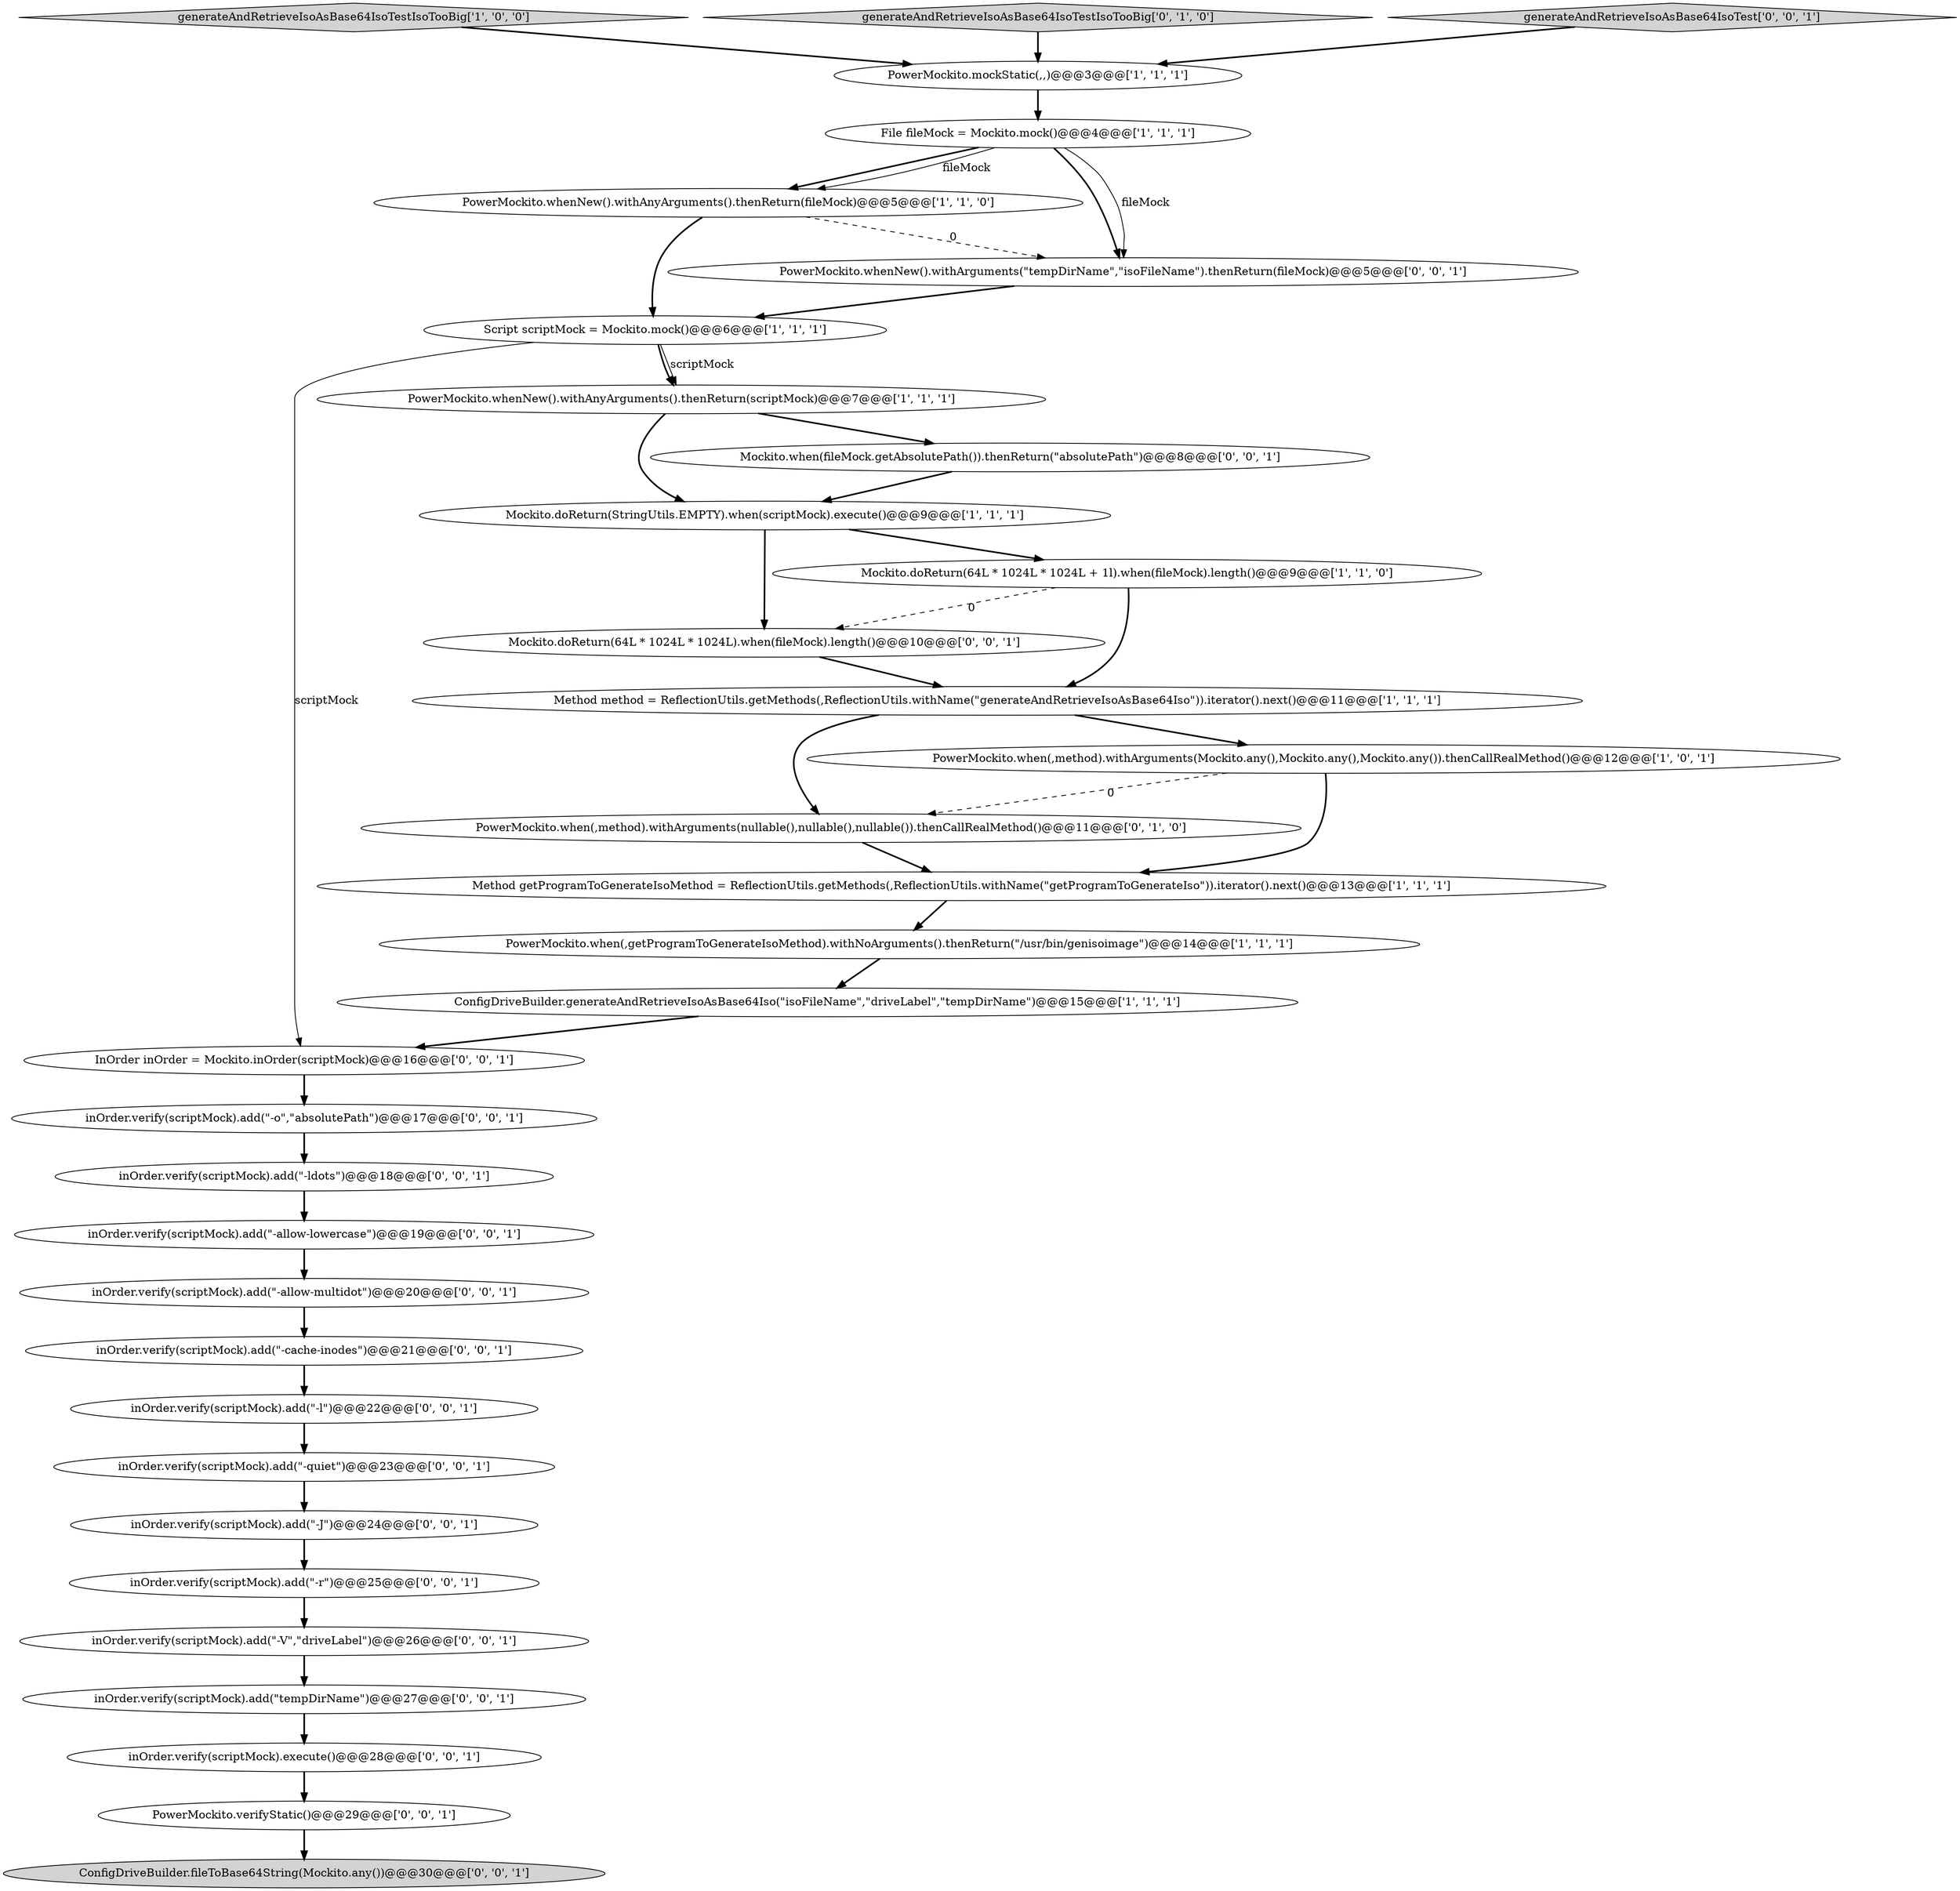 digraph {
3 [style = filled, label = "PowerMockito.mockStatic(,,)@@@3@@@['1', '1', '1']", fillcolor = white, shape = ellipse image = "AAA0AAABBB1BBB"];
31 [style = filled, label = "inOrder.verify(scriptMock).add(\"-cache-inodes\")@@@21@@@['0', '0', '1']", fillcolor = white, shape = ellipse image = "AAA0AAABBB3BBB"];
1 [style = filled, label = "Mockito.doReturn(StringUtils.EMPTY).when(scriptMock).execute()@@@9@@@['1', '1', '1']", fillcolor = white, shape = ellipse image = "AAA0AAABBB1BBB"];
26 [style = filled, label = "inOrder.verify(scriptMock).execute()@@@28@@@['0', '0', '1']", fillcolor = white, shape = ellipse image = "AAA0AAABBB3BBB"];
15 [style = filled, label = "inOrder.verify(scriptMock).add(\"-allow-lowercase\")@@@19@@@['0', '0', '1']", fillcolor = white, shape = ellipse image = "AAA0AAABBB3BBB"];
21 [style = filled, label = "ConfigDriveBuilder.fileToBase64String(Mockito.any())@@@30@@@['0', '0', '1']", fillcolor = lightgray, shape = ellipse image = "AAA0AAABBB3BBB"];
17 [style = filled, label = "inOrder.verify(scriptMock).add(\"-J\")@@@24@@@['0', '0', '1']", fillcolor = white, shape = ellipse image = "AAA0AAABBB3BBB"];
32 [style = filled, label = "InOrder inOrder = Mockito.inOrder(scriptMock)@@@16@@@['0', '0', '1']", fillcolor = white, shape = ellipse image = "AAA0AAABBB3BBB"];
2 [style = filled, label = "Method getProgramToGenerateIsoMethod = ReflectionUtils.getMethods(,ReflectionUtils.withName(\"getProgramToGenerateIso\")).iterator().next()@@@13@@@['1', '1', '1']", fillcolor = white, shape = ellipse image = "AAA0AAABBB1BBB"];
13 [style = filled, label = "PowerMockito.when(,method).withArguments(nullable(),nullable(),nullable()).thenCallRealMethod()@@@11@@@['0', '1', '0']", fillcolor = white, shape = ellipse image = "AAA1AAABBB2BBB"];
10 [style = filled, label = "generateAndRetrieveIsoAsBase64IsoTestIsoTooBig['1', '0', '0']", fillcolor = lightgray, shape = diamond image = "AAA0AAABBB1BBB"];
19 [style = filled, label = "Mockito.when(fileMock.getAbsolutePath()).thenReturn(\"absolutePath\")@@@8@@@['0', '0', '1']", fillcolor = white, shape = ellipse image = "AAA0AAABBB3BBB"];
4 [style = filled, label = "Method method = ReflectionUtils.getMethods(,ReflectionUtils.withName(\"generateAndRetrieveIsoAsBase64Iso\")).iterator().next()@@@11@@@['1', '1', '1']", fillcolor = white, shape = ellipse image = "AAA0AAABBB1BBB"];
23 [style = filled, label = "inOrder.verify(scriptMock).add(\"tempDirName\")@@@27@@@['0', '0', '1']", fillcolor = white, shape = ellipse image = "AAA0AAABBB3BBB"];
27 [style = filled, label = "inOrder.verify(scriptMock).add(\"-allow-multidot\")@@@20@@@['0', '0', '1']", fillcolor = white, shape = ellipse image = "AAA0AAABBB3BBB"];
20 [style = filled, label = "Mockito.doReturn(64L * 1024L * 1024L).when(fileMock).length()@@@10@@@['0', '0', '1']", fillcolor = white, shape = ellipse image = "AAA0AAABBB3BBB"];
5 [style = filled, label = "PowerMockito.whenNew().withAnyArguments().thenReturn(fileMock)@@@5@@@['1', '1', '0']", fillcolor = white, shape = ellipse image = "AAA0AAABBB1BBB"];
6 [style = filled, label = "File fileMock = Mockito.mock()@@@4@@@['1', '1', '1']", fillcolor = white, shape = ellipse image = "AAA0AAABBB1BBB"];
24 [style = filled, label = "inOrder.verify(scriptMock).add(\"-o\",\"absolutePath\")@@@17@@@['0', '0', '1']", fillcolor = white, shape = ellipse image = "AAA0AAABBB3BBB"];
28 [style = filled, label = "inOrder.verify(scriptMock).add(\"-l\")@@@22@@@['0', '0', '1']", fillcolor = white, shape = ellipse image = "AAA0AAABBB3BBB"];
25 [style = filled, label = "PowerMockito.verifyStatic()@@@29@@@['0', '0', '1']", fillcolor = white, shape = ellipse image = "AAA0AAABBB3BBB"];
7 [style = filled, label = "Script scriptMock = Mockito.mock()@@@6@@@['1', '1', '1']", fillcolor = white, shape = ellipse image = "AAA0AAABBB1BBB"];
8 [style = filled, label = "Mockito.doReturn(64L * 1024L * 1024L + 1l).when(fileMock).length()@@@9@@@['1', '1', '0']", fillcolor = white, shape = ellipse image = "AAA0AAABBB1BBB"];
0 [style = filled, label = "PowerMockito.whenNew().withAnyArguments().thenReturn(scriptMock)@@@7@@@['1', '1', '1']", fillcolor = white, shape = ellipse image = "AAA0AAABBB1BBB"];
11 [style = filled, label = "PowerMockito.when(,getProgramToGenerateIsoMethod).withNoArguments().thenReturn(\"/usr/bin/genisoimage\")@@@14@@@['1', '1', '1']", fillcolor = white, shape = ellipse image = "AAA0AAABBB1BBB"];
29 [style = filled, label = "inOrder.verify(scriptMock).add(\"-r\")@@@25@@@['0', '0', '1']", fillcolor = white, shape = ellipse image = "AAA0AAABBB3BBB"];
33 [style = filled, label = "PowerMockito.whenNew().withArguments(\"tempDirName\",\"isoFileName\").thenReturn(fileMock)@@@5@@@['0', '0', '1']", fillcolor = white, shape = ellipse image = "AAA0AAABBB3BBB"];
9 [style = filled, label = "PowerMockito.when(,method).withArguments(Mockito.any(),Mockito.any(),Mockito.any()).thenCallRealMethod()@@@12@@@['1', '0', '1']", fillcolor = white, shape = ellipse image = "AAA0AAABBB1BBB"];
14 [style = filled, label = "generateAndRetrieveIsoAsBase64IsoTestIsoTooBig['0', '1', '0']", fillcolor = lightgray, shape = diamond image = "AAA0AAABBB2BBB"];
30 [style = filled, label = "inOrder.verify(scriptMock).add(\"-V\",\"driveLabel\")@@@26@@@['0', '0', '1']", fillcolor = white, shape = ellipse image = "AAA0AAABBB3BBB"];
22 [style = filled, label = "inOrder.verify(scriptMock).add(\"-ldots\")@@@18@@@['0', '0', '1']", fillcolor = white, shape = ellipse image = "AAA0AAABBB3BBB"];
18 [style = filled, label = "inOrder.verify(scriptMock).add(\"-quiet\")@@@23@@@['0', '0', '1']", fillcolor = white, shape = ellipse image = "AAA0AAABBB3BBB"];
16 [style = filled, label = "generateAndRetrieveIsoAsBase64IsoTest['0', '0', '1']", fillcolor = lightgray, shape = diamond image = "AAA0AAABBB3BBB"];
12 [style = filled, label = "ConfigDriveBuilder.generateAndRetrieveIsoAsBase64Iso(\"isoFileName\",\"driveLabel\",\"tempDirName\")@@@15@@@['1', '1', '1']", fillcolor = white, shape = ellipse image = "AAA0AAABBB1BBB"];
29->30 [style = bold, label=""];
11->12 [style = bold, label=""];
14->3 [style = bold, label=""];
8->4 [style = bold, label=""];
19->1 [style = bold, label=""];
2->11 [style = bold, label=""];
20->4 [style = bold, label=""];
1->8 [style = bold, label=""];
9->2 [style = bold, label=""];
33->7 [style = bold, label=""];
0->19 [style = bold, label=""];
22->15 [style = bold, label=""];
6->33 [style = bold, label=""];
0->1 [style = bold, label=""];
10->3 [style = bold, label=""];
24->22 [style = bold, label=""];
23->26 [style = bold, label=""];
3->6 [style = bold, label=""];
8->20 [style = dashed, label="0"];
9->13 [style = dashed, label="0"];
25->21 [style = bold, label=""];
15->27 [style = bold, label=""];
12->32 [style = bold, label=""];
26->25 [style = bold, label=""];
16->3 [style = bold, label=""];
4->9 [style = bold, label=""];
30->23 [style = bold, label=""];
7->0 [style = bold, label=""];
6->33 [style = solid, label="fileMock"];
28->18 [style = bold, label=""];
6->5 [style = bold, label=""];
7->0 [style = solid, label="scriptMock"];
7->32 [style = solid, label="scriptMock"];
6->5 [style = solid, label="fileMock"];
4->13 [style = bold, label=""];
18->17 [style = bold, label=""];
1->20 [style = bold, label=""];
13->2 [style = bold, label=""];
31->28 [style = bold, label=""];
5->33 [style = dashed, label="0"];
27->31 [style = bold, label=""];
5->7 [style = bold, label=""];
17->29 [style = bold, label=""];
32->24 [style = bold, label=""];
}
